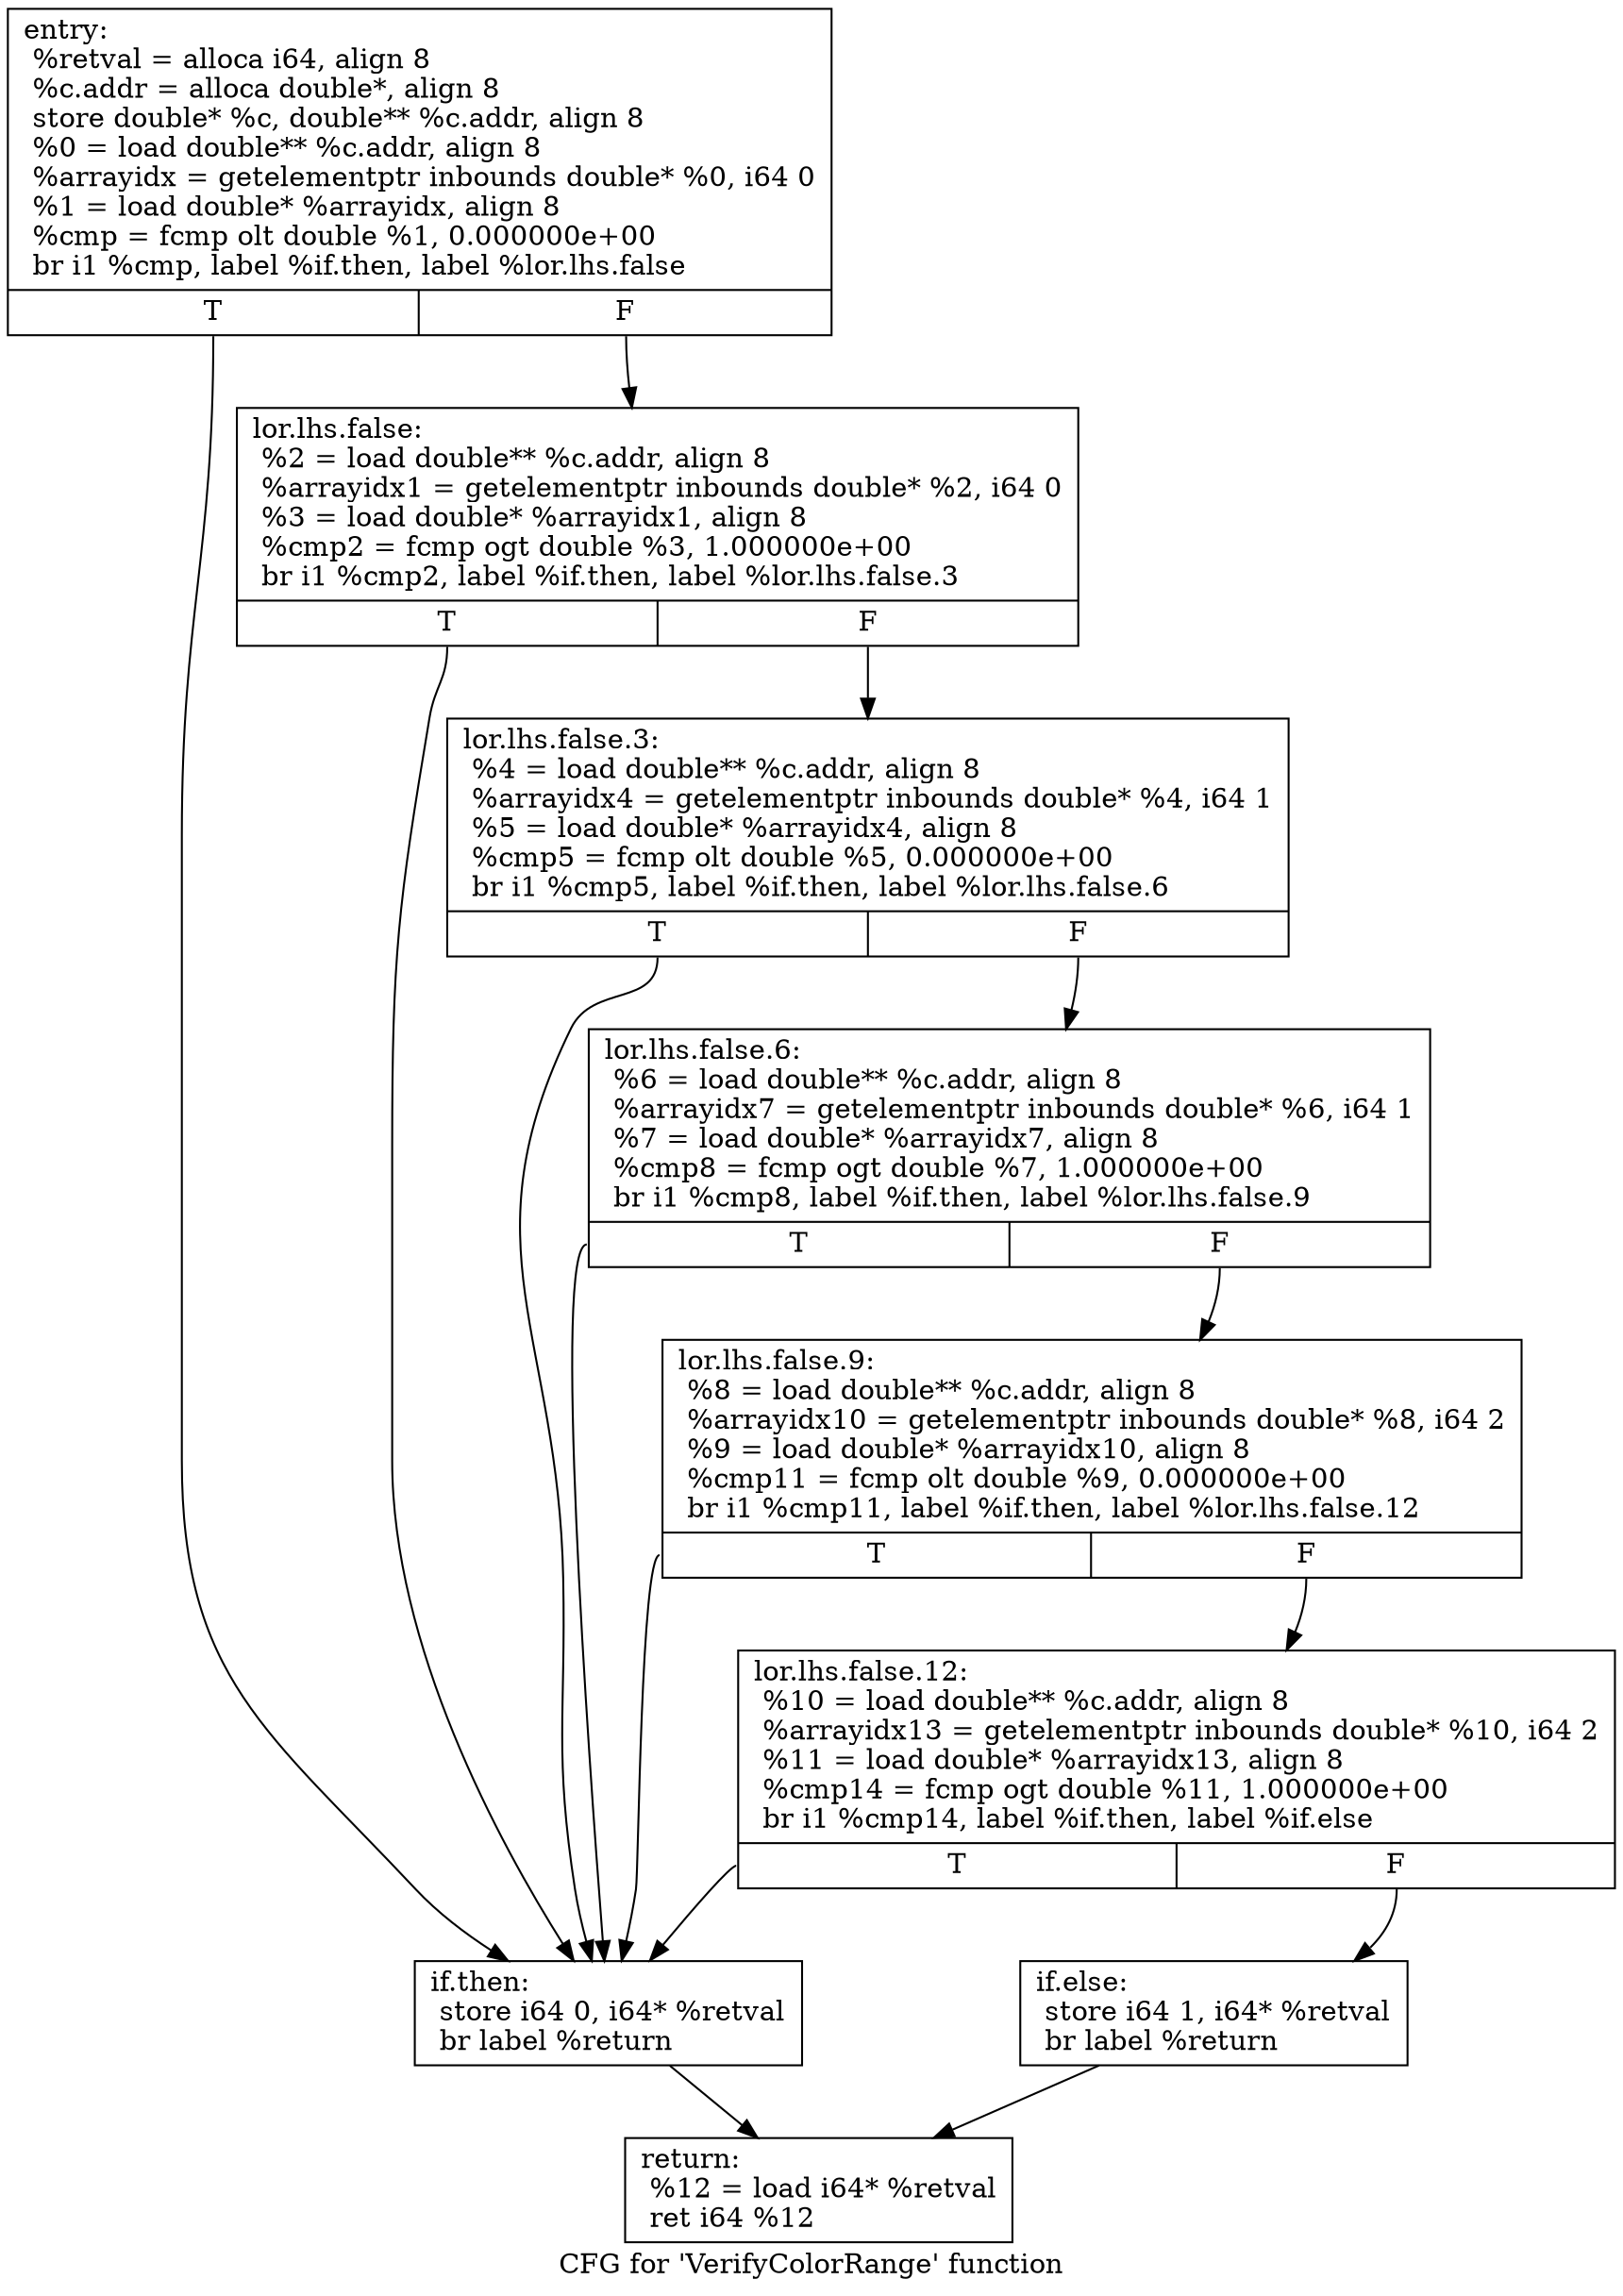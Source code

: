 digraph "CFG for 'VerifyColorRange' function" {
	label="CFG for 'VerifyColorRange' function";

	Node0x5ec81b0 [shape=record,label="{entry:\l  %retval = alloca i64, align 8\l  %c.addr = alloca double*, align 8\l  store double* %c, double** %c.addr, align 8\l  %0 = load double** %c.addr, align 8\l  %arrayidx = getelementptr inbounds double* %0, i64 0\l  %1 = load double* %arrayidx, align 8\l  %cmp = fcmp olt double %1, 0.000000e+00\l  br i1 %cmp, label %if.then, label %lor.lhs.false\l|{<s0>T|<s1>F}}"];
	Node0x5ec81b0:s0 -> Node0x5ec8390;
	Node0x5ec81b0:s1 -> Node0x5ec8200;
	Node0x5ec8200 [shape=record,label="{lor.lhs.false:                                    \l  %2 = load double** %c.addr, align 8\l  %arrayidx1 = getelementptr inbounds double* %2, i64 0\l  %3 = load double* %arrayidx1, align 8\l  %cmp2 = fcmp ogt double %3, 1.000000e+00\l  br i1 %cmp2, label %if.then, label %lor.lhs.false.3\l|{<s0>T|<s1>F}}"];
	Node0x5ec8200:s0 -> Node0x5ec8390;
	Node0x5ec8200:s1 -> Node0x5ec8250;
	Node0x5ec8250 [shape=record,label="{lor.lhs.false.3:                                  \l  %4 = load double** %c.addr, align 8\l  %arrayidx4 = getelementptr inbounds double* %4, i64 1\l  %5 = load double* %arrayidx4, align 8\l  %cmp5 = fcmp olt double %5, 0.000000e+00\l  br i1 %cmp5, label %if.then, label %lor.lhs.false.6\l|{<s0>T|<s1>F}}"];
	Node0x5ec8250:s0 -> Node0x5ec8390;
	Node0x5ec8250:s1 -> Node0x5ec82a0;
	Node0x5ec82a0 [shape=record,label="{lor.lhs.false.6:                                  \l  %6 = load double** %c.addr, align 8\l  %arrayidx7 = getelementptr inbounds double* %6, i64 1\l  %7 = load double* %arrayidx7, align 8\l  %cmp8 = fcmp ogt double %7, 1.000000e+00\l  br i1 %cmp8, label %if.then, label %lor.lhs.false.9\l|{<s0>T|<s1>F}}"];
	Node0x5ec82a0:s0 -> Node0x5ec8390;
	Node0x5ec82a0:s1 -> Node0x5ec82f0;
	Node0x5ec82f0 [shape=record,label="{lor.lhs.false.9:                                  \l  %8 = load double** %c.addr, align 8\l  %arrayidx10 = getelementptr inbounds double* %8, i64 2\l  %9 = load double* %arrayidx10, align 8\l  %cmp11 = fcmp olt double %9, 0.000000e+00\l  br i1 %cmp11, label %if.then, label %lor.lhs.false.12\l|{<s0>T|<s1>F}}"];
	Node0x5ec82f0:s0 -> Node0x5ec8390;
	Node0x5ec82f0:s1 -> Node0x5ec8340;
	Node0x5ec8340 [shape=record,label="{lor.lhs.false.12:                                 \l  %10 = load double** %c.addr, align 8\l  %arrayidx13 = getelementptr inbounds double* %10, i64 2\l  %11 = load double* %arrayidx13, align 8\l  %cmp14 = fcmp ogt double %11, 1.000000e+00\l  br i1 %cmp14, label %if.then, label %if.else\l|{<s0>T|<s1>F}}"];
	Node0x5ec8340:s0 -> Node0x5ec8390;
	Node0x5ec8340:s1 -> Node0x5ec83e0;
	Node0x5ec8390 [shape=record,label="{if.then:                                          \l  store i64 0, i64* %retval\l  br label %return\l}"];
	Node0x5ec8390 -> Node0x5ec8430;
	Node0x5ec83e0 [shape=record,label="{if.else:                                          \l  store i64 1, i64* %retval\l  br label %return\l}"];
	Node0x5ec83e0 -> Node0x5ec8430;
	Node0x5ec8430 [shape=record,label="{return:                                           \l  %12 = load i64* %retval\l  ret i64 %12\l}"];
}
